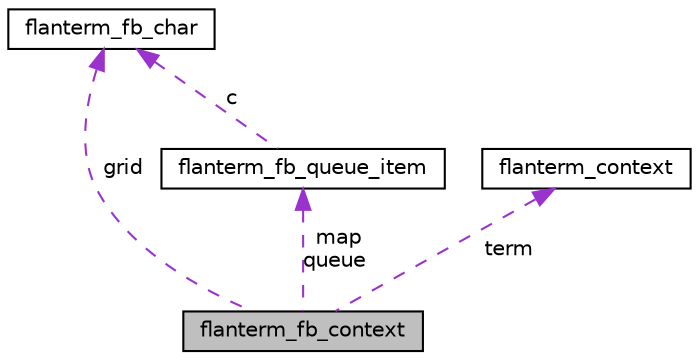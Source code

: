 digraph "flanterm_fb_context"
{
 // LATEX_PDF_SIZE
  edge [fontname="Helvetica",fontsize="10",labelfontname="Helvetica",labelfontsize="10"];
  node [fontname="Helvetica",fontsize="10",shape=record];
  Node1 [label="flanterm_fb_context",height=0.2,width=0.4,color="black", fillcolor="grey75", style="filled", fontcolor="black",tooltip="Represents the context for framebuffer-based terminal rendering."];
  Node2 -> Node1 [dir="back",color="darkorchid3",fontsize="10",style="dashed",label=" grid" ,fontname="Helvetica"];
  Node2 [label="flanterm_fb_char",height=0.2,width=0.4,color="black", fillcolor="white", style="filled",URL="$structflanterm__fb__char.html",tooltip="Represents a character with its foreground and background colors."];
  Node3 -> Node1 [dir="back",color="darkorchid3",fontsize="10",style="dashed",label=" map\nqueue" ,fontname="Helvetica"];
  Node3 [label="flanterm_fb_queue_item",height=0.2,width=0.4,color="black", fillcolor="white", style="filled",URL="$structflanterm__fb__queue__item.html",tooltip="Represents an item in the rendering queue."];
  Node2 -> Node3 [dir="back",color="darkorchid3",fontsize="10",style="dashed",label=" c" ,fontname="Helvetica"];
  Node4 -> Node1 [dir="back",color="darkorchid3",fontsize="10",style="dashed",label=" term" ,fontname="Helvetica"];
  Node4 [label="flanterm_context",height=0.2,width=0.4,color="black", fillcolor="white", style="filled",URL="$structflanterm__context.html",tooltip=" "];
}
